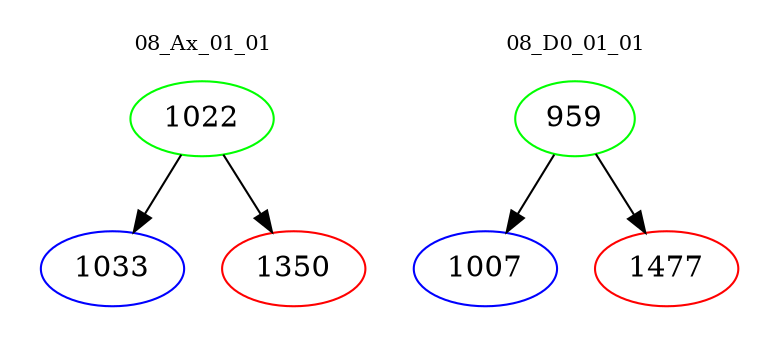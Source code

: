 digraph{
subgraph cluster_0 {
color = white
label = "08_Ax_01_01";
fontsize=10;
T0_1022 [label="1022", color="green"]
T0_1022 -> T0_1033 [color="black"]
T0_1033 [label="1033", color="blue"]
T0_1022 -> T0_1350 [color="black"]
T0_1350 [label="1350", color="red"]
}
subgraph cluster_1 {
color = white
label = "08_D0_01_01";
fontsize=10;
T1_959 [label="959", color="green"]
T1_959 -> T1_1007 [color="black"]
T1_1007 [label="1007", color="blue"]
T1_959 -> T1_1477 [color="black"]
T1_1477 [label="1477", color="red"]
}
}
